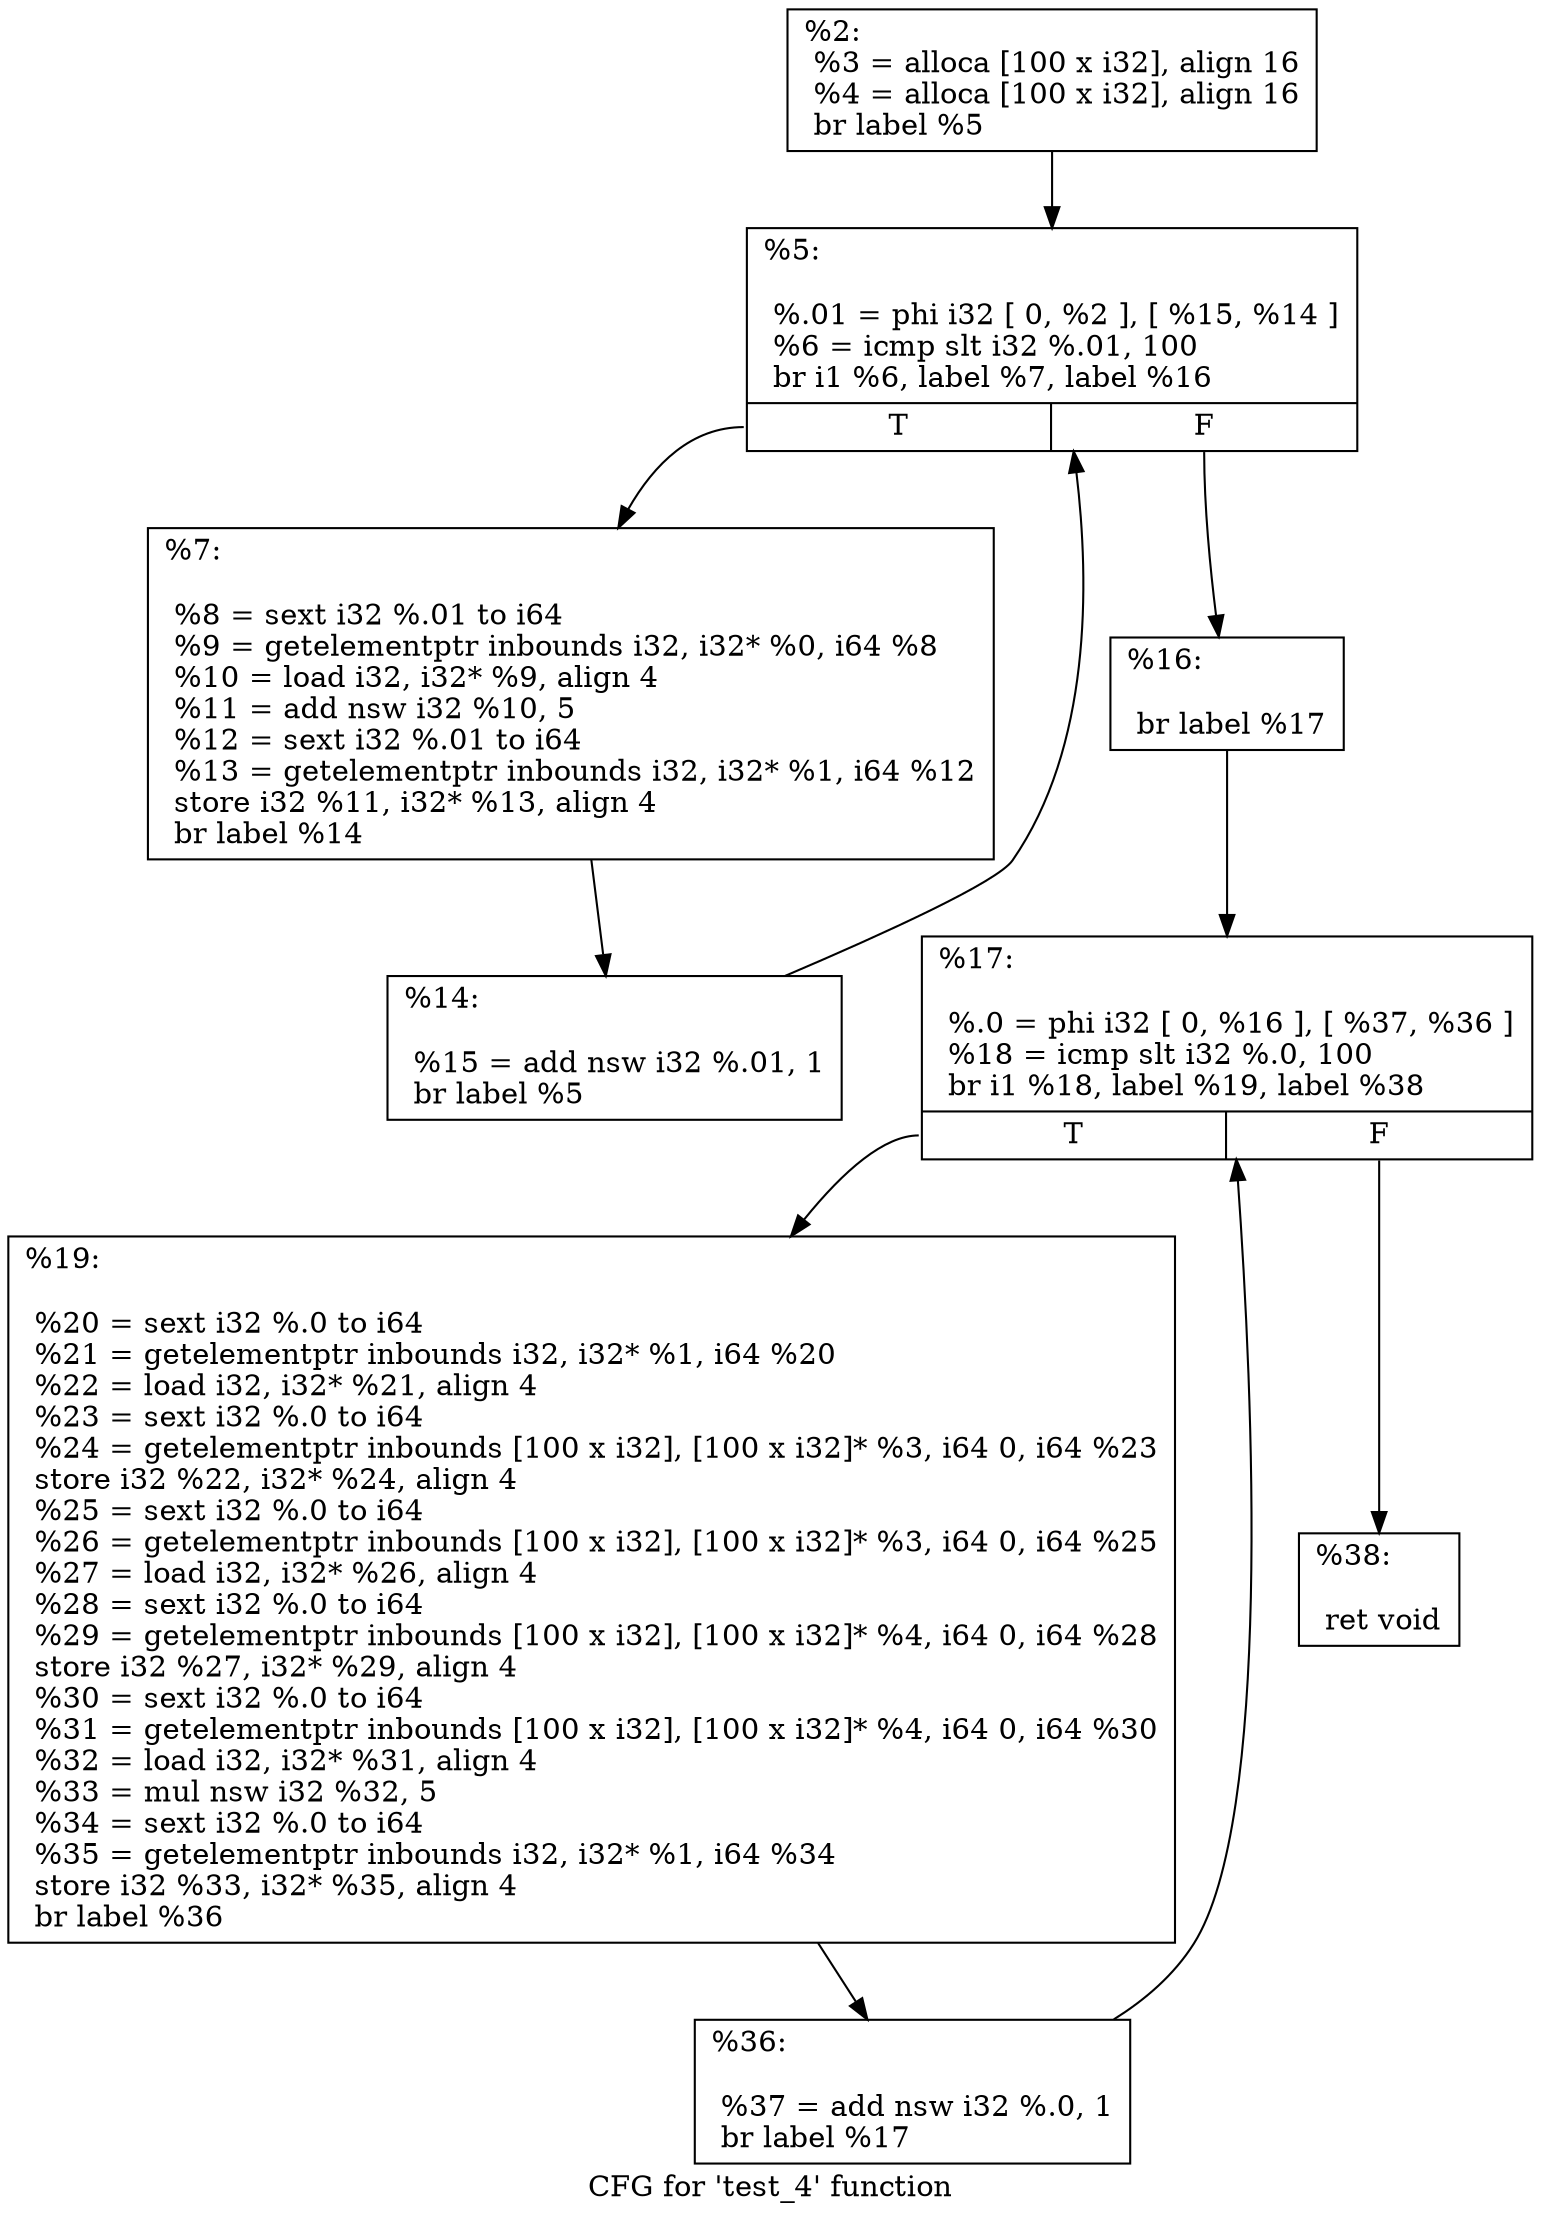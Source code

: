 digraph "CFG for 'test_4' function" {
	label="CFG for 'test_4' function";

	Node0x3baf350 [shape=record,label="{%2:\l  %3 = alloca [100 x i32], align 16\l  %4 = alloca [100 x i32], align 16\l  br label %5\l}"];
	Node0x3baf350 -> Node0x3baf500;
	Node0x3baf500 [shape=record,label="{%5:\l\l  %.01 = phi i32 [ 0, %2 ], [ %15, %14 ]\l  %6 = icmp slt i32 %.01, 100\l  br i1 %6, label %7, label %16\l|{<s0>T|<s1>F}}"];
	Node0x3baf500:s0 -> Node0x3baf810;
	Node0x3baf500:s1 -> Node0x3baf8a0;
	Node0x3baf810 [shape=record,label="{%7:\l\l  %8 = sext i32 %.01 to i64\l  %9 = getelementptr inbounds i32, i32* %0, i64 %8\l  %10 = load i32, i32* %9, align 4\l  %11 = add nsw i32 %10, 5\l  %12 = sext i32 %.01 to i64\l  %13 = getelementptr inbounds i32, i32* %1, i64 %12\l  store i32 %11, i32* %13, align 4\l  br label %14\l}"];
	Node0x3baf810 -> Node0x3baf5b0;
	Node0x3baf5b0 [shape=record,label="{%14:\l\l  %15 = add nsw i32 %.01, 1\l  br label %5\l}"];
	Node0x3baf5b0 -> Node0x3baf500;
	Node0x3baf8a0 [shape=record,label="{%16:\l\l  br label %17\l}"];
	Node0x3baf8a0 -> Node0x3baf4b0;
	Node0x3baf4b0 [shape=record,label="{%17:\l\l  %.0 = phi i32 [ 0, %16 ], [ %37, %36 ]\l  %18 = icmp slt i32 %.0, 100\l  br i1 %18, label %19, label %38\l|{<s0>T|<s1>F}}"];
	Node0x3baf4b0:s0 -> Node0x3bb0160;
	Node0x3baf4b0:s1 -> Node0x3bb01b0;
	Node0x3bb0160 [shape=record,label="{%19:\l\l  %20 = sext i32 %.0 to i64\l  %21 = getelementptr inbounds i32, i32* %1, i64 %20\l  %22 = load i32, i32* %21, align 4\l  %23 = sext i32 %.0 to i64\l  %24 = getelementptr inbounds [100 x i32], [100 x i32]* %3, i64 0, i64 %23\l  store i32 %22, i32* %24, align 4\l  %25 = sext i32 %.0 to i64\l  %26 = getelementptr inbounds [100 x i32], [100 x i32]* %3, i64 0, i64 %25\l  %27 = load i32, i32* %26, align 4\l  %28 = sext i32 %.0 to i64\l  %29 = getelementptr inbounds [100 x i32], [100 x i32]* %4, i64 0, i64 %28\l  store i32 %27, i32* %29, align 4\l  %30 = sext i32 %.0 to i64\l  %31 = getelementptr inbounds [100 x i32], [100 x i32]* %4, i64 0, i64 %30\l  %32 = load i32, i32* %31, align 4\l  %33 = mul nsw i32 %32, 5\l  %34 = sext i32 %.0 to i64\l  %35 = getelementptr inbounds i32, i32* %1, i64 %34\l  store i32 %33, i32* %35, align 4\l  br label %36\l}"];
	Node0x3bb0160 -> Node0x3baffe0;
	Node0x3baffe0 [shape=record,label="{%36:\l\l  %37 = add nsw i32 %.0, 1\l  br label %17\l}"];
	Node0x3baffe0 -> Node0x3baf4b0;
	Node0x3bb01b0 [shape=record,label="{%38:\l\l  ret void\l}"];
}

